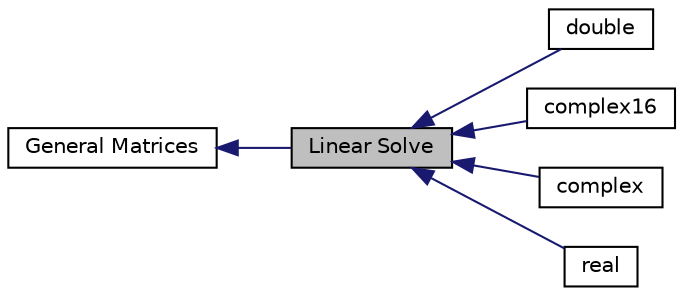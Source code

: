digraph "Linear Solve"
{
  edge [fontname="Helvetica",fontsize="10",labelfontname="Helvetica",labelfontsize="10"];
  node [fontname="Helvetica",fontsize="10",shape=record];
  rankdir=LR;
  Node0 [label="Linear Solve",height=0.2,width=0.4,color="black", fillcolor="grey75", style="filled" fontcolor="black"];
  Node2 [label="double",height=0.2,width=0.4,color="black", fillcolor="white", style="filled",URL="$group__double_g_esolve.html"];
  Node1 [label="General Matrices",height=0.2,width=0.4,color="black", fillcolor="white", style="filled",URL="$group___g_e.html"];
  Node5 [label="complex16",height=0.2,width=0.4,color="black", fillcolor="white", style="filled",URL="$group__complex16_g_esolve.html"];
  Node4 [label="complex",height=0.2,width=0.4,color="black", fillcolor="white", style="filled",URL="$group__complex_g_esolve.html"];
  Node3 [label="real",height=0.2,width=0.4,color="black", fillcolor="white", style="filled",URL="$group__real_g_esolve.html"];
  Node1->Node0 [shape=plaintext, color="midnightblue", dir="back", style="solid"];
  Node0->Node2 [shape=plaintext, color="midnightblue", dir="back", style="solid"];
  Node0->Node3 [shape=plaintext, color="midnightblue", dir="back", style="solid"];
  Node0->Node4 [shape=plaintext, color="midnightblue", dir="back", style="solid"];
  Node0->Node5 [shape=plaintext, color="midnightblue", dir="back", style="solid"];
}
